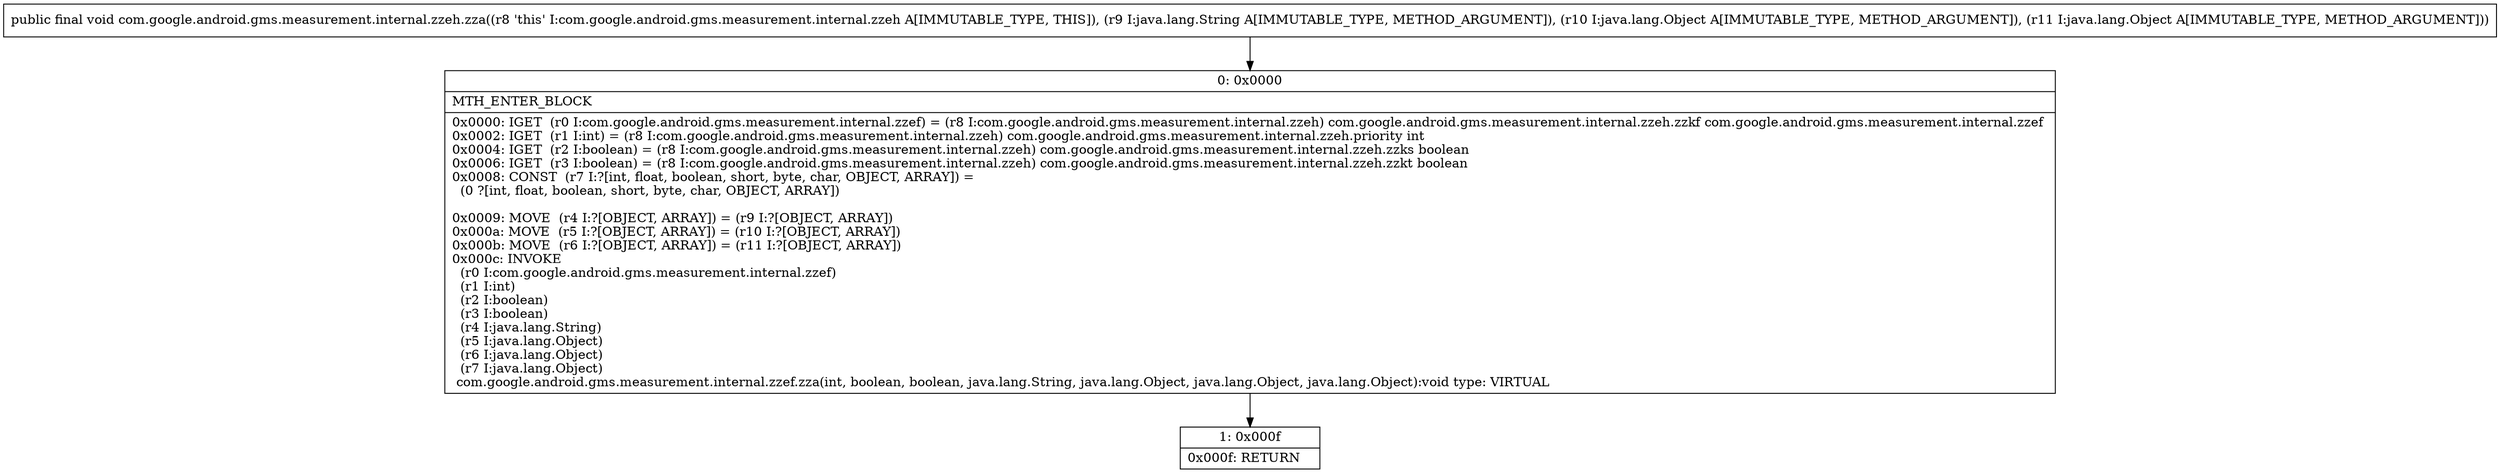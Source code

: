 digraph "CFG forcom.google.android.gms.measurement.internal.zzeh.zza(Ljava\/lang\/String;Ljava\/lang\/Object;Ljava\/lang\/Object;)V" {
Node_0 [shape=record,label="{0\:\ 0x0000|MTH_ENTER_BLOCK\l|0x0000: IGET  (r0 I:com.google.android.gms.measurement.internal.zzef) = (r8 I:com.google.android.gms.measurement.internal.zzeh) com.google.android.gms.measurement.internal.zzeh.zzkf com.google.android.gms.measurement.internal.zzef \l0x0002: IGET  (r1 I:int) = (r8 I:com.google.android.gms.measurement.internal.zzeh) com.google.android.gms.measurement.internal.zzeh.priority int \l0x0004: IGET  (r2 I:boolean) = (r8 I:com.google.android.gms.measurement.internal.zzeh) com.google.android.gms.measurement.internal.zzeh.zzks boolean \l0x0006: IGET  (r3 I:boolean) = (r8 I:com.google.android.gms.measurement.internal.zzeh) com.google.android.gms.measurement.internal.zzeh.zzkt boolean \l0x0008: CONST  (r7 I:?[int, float, boolean, short, byte, char, OBJECT, ARRAY]) = \l  (0 ?[int, float, boolean, short, byte, char, OBJECT, ARRAY])\l \l0x0009: MOVE  (r4 I:?[OBJECT, ARRAY]) = (r9 I:?[OBJECT, ARRAY]) \l0x000a: MOVE  (r5 I:?[OBJECT, ARRAY]) = (r10 I:?[OBJECT, ARRAY]) \l0x000b: MOVE  (r6 I:?[OBJECT, ARRAY]) = (r11 I:?[OBJECT, ARRAY]) \l0x000c: INVOKE  \l  (r0 I:com.google.android.gms.measurement.internal.zzef)\l  (r1 I:int)\l  (r2 I:boolean)\l  (r3 I:boolean)\l  (r4 I:java.lang.String)\l  (r5 I:java.lang.Object)\l  (r6 I:java.lang.Object)\l  (r7 I:java.lang.Object)\l com.google.android.gms.measurement.internal.zzef.zza(int, boolean, boolean, java.lang.String, java.lang.Object, java.lang.Object, java.lang.Object):void type: VIRTUAL \l}"];
Node_1 [shape=record,label="{1\:\ 0x000f|0x000f: RETURN   \l}"];
MethodNode[shape=record,label="{public final void com.google.android.gms.measurement.internal.zzeh.zza((r8 'this' I:com.google.android.gms.measurement.internal.zzeh A[IMMUTABLE_TYPE, THIS]), (r9 I:java.lang.String A[IMMUTABLE_TYPE, METHOD_ARGUMENT]), (r10 I:java.lang.Object A[IMMUTABLE_TYPE, METHOD_ARGUMENT]), (r11 I:java.lang.Object A[IMMUTABLE_TYPE, METHOD_ARGUMENT])) }"];
MethodNode -> Node_0;
Node_0 -> Node_1;
}

